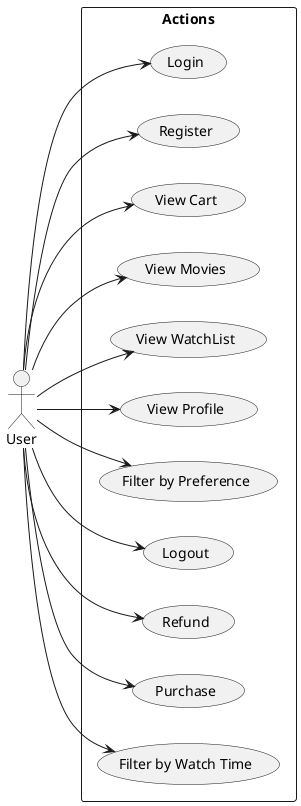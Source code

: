 @startuml rectangle 
left to right direction    
actor User
rectangle "Actions" as actions{
  (Login)
  (Register)
  (View Cart)
  (View Movies)
  (View WatchList)
  (View Profile)
  (Filter by Preference)
  (Logout)
  (Refund)
  (Purchase)
  (Filter by Watch Time)
}
User --> (Login)
User --> (Register)
User --> (View Cart)
User --> (View Movies)
User --> (View WatchList)
User --> (View Profile)
User --> (Filter by Preference)
User --> (Logout)
User --> (Refund)
User --> (Purchase)
User --> (Filter by Watch Time)
@enduml
